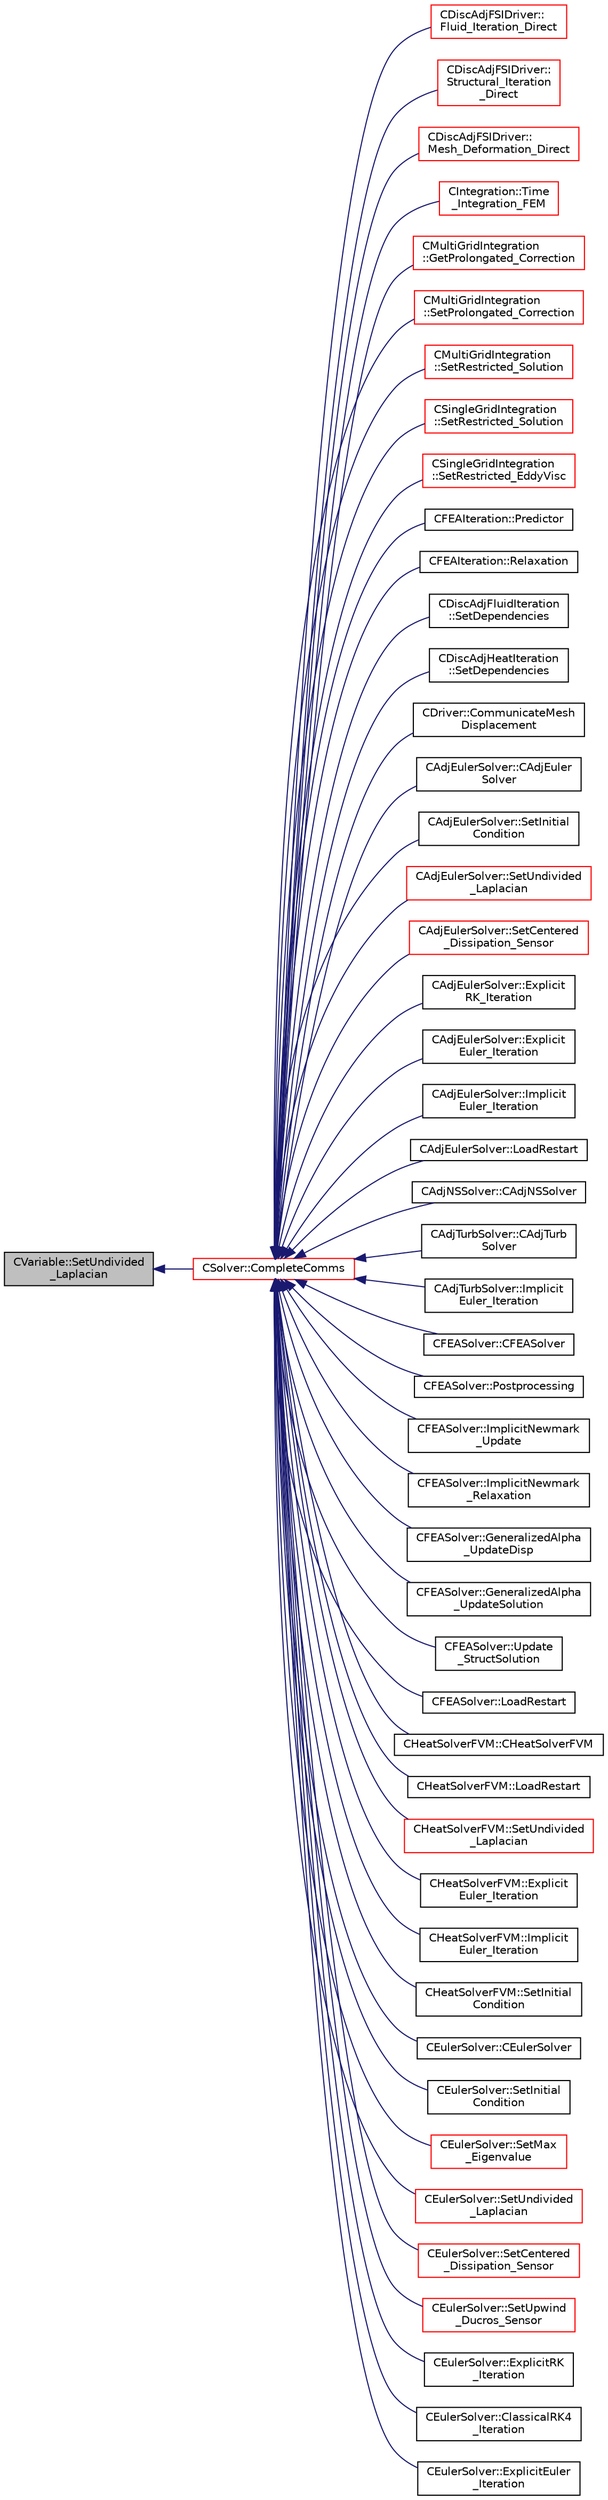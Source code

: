 digraph "CVariable::SetUndivided_Laplacian"
{
  edge [fontname="Helvetica",fontsize="10",labelfontname="Helvetica",labelfontsize="10"];
  node [fontname="Helvetica",fontsize="10",shape=record];
  rankdir="LR";
  Node6936 [label="CVariable::SetUndivided\l_Laplacian",height=0.2,width=0.4,color="black", fillcolor="grey75", style="filled", fontcolor="black"];
  Node6936 -> Node6937 [dir="back",color="midnightblue",fontsize="10",style="solid",fontname="Helvetica"];
  Node6937 [label="CSolver::CompleteComms",height=0.2,width=0.4,color="red", fillcolor="white", style="filled",URL="$class_c_solver.html#a8d3046ad54e177f0705a2bff99c1cf16",tooltip="Routine to complete the set of non-blocking communications launched by InitiateComms() and unpacking ..."];
  Node6937 -> Node6938 [dir="back",color="midnightblue",fontsize="10",style="solid",fontname="Helvetica"];
  Node6938 [label="CDiscAdjFSIDriver::\lFluid_Iteration_Direct",height=0.2,width=0.4,color="red", fillcolor="white", style="filled",URL="$class_c_disc_adj_f_s_i_driver.html#aade7f9d8b7f7f1ddccfdc62d3b1fdaa8",tooltip="Run a direct flow iteration. "];
  Node6937 -> Node6943 [dir="back",color="midnightblue",fontsize="10",style="solid",fontname="Helvetica"];
  Node6943 [label="CDiscAdjFSIDriver::\lStructural_Iteration\l_Direct",height=0.2,width=0.4,color="red", fillcolor="white", style="filled",URL="$class_c_disc_adj_f_s_i_driver.html#aef8192d6dd5451f1e496e9847c2c5c65",tooltip="Run a direct structural iteration. "];
  Node6937 -> Node6944 [dir="back",color="midnightblue",fontsize="10",style="solid",fontname="Helvetica"];
  Node6944 [label="CDiscAdjFSIDriver::\lMesh_Deformation_Direct",height=0.2,width=0.4,color="red", fillcolor="white", style="filled",URL="$class_c_disc_adj_f_s_i_driver.html#ad683500d6b3773af342165b1b18f5c59",tooltip="Run a direct mesh deformation. "];
  Node6937 -> Node6945 [dir="back",color="midnightblue",fontsize="10",style="solid",fontname="Helvetica"];
  Node6945 [label="CIntegration::Time\l_Integration_FEM",height=0.2,width=0.4,color="red", fillcolor="white", style="filled",URL="$class_c_integration.html#a4ac7acdec8fdf941a4efc90b3f82a68c",tooltip="Do the time integration (explicit or implicit) of the numerical system on a FEM framework. "];
  Node6937 -> Node6947 [dir="back",color="midnightblue",fontsize="10",style="solid",fontname="Helvetica"];
  Node6947 [label="CMultiGridIntegration\l::GetProlongated_Correction",height=0.2,width=0.4,color="red", fillcolor="white", style="filled",URL="$class_c_multi_grid_integration.html#a29bf9a6e27f43e6b71704d05105a648d",tooltip="Compute the fine grid correction from the coarse solution. "];
  Node6937 -> Node6950 [dir="back",color="midnightblue",fontsize="10",style="solid",fontname="Helvetica"];
  Node6950 [label="CMultiGridIntegration\l::SetProlongated_Correction",height=0.2,width=0.4,color="red", fillcolor="white", style="filled",URL="$class_c_multi_grid_integration.html#a5d0d450972f5c004596b3f0abdae3015",tooltip="Set the value of the corrected fine grid solution. "];
  Node6937 -> Node6951 [dir="back",color="midnightblue",fontsize="10",style="solid",fontname="Helvetica"];
  Node6951 [label="CMultiGridIntegration\l::SetRestricted_Solution",height=0.2,width=0.4,color="red", fillcolor="white", style="filled",URL="$class_c_multi_grid_integration.html#a57c0f097c58c1d36ef8156b91350fd60",tooltip="Restrict solution from fine grid to a coarse grid. "];
  Node6937 -> Node6952 [dir="back",color="midnightblue",fontsize="10",style="solid",fontname="Helvetica"];
  Node6952 [label="CSingleGridIntegration\l::SetRestricted_Solution",height=0.2,width=0.4,color="red", fillcolor="white", style="filled",URL="$class_c_single_grid_integration.html#a035bbc4f261b680a4a651aa0af69437b",tooltip="Restrict solution from fine grid to a coarse grid. "];
  Node6937 -> Node6954 [dir="back",color="midnightblue",fontsize="10",style="solid",fontname="Helvetica"];
  Node6954 [label="CSingleGridIntegration\l::SetRestricted_EddyVisc",height=0.2,width=0.4,color="red", fillcolor="white", style="filled",URL="$class_c_single_grid_integration.html#ae875067fdaf103c36391ea21343e1731",tooltip="Restrict solution from fine grid to a coarse grid. "];
  Node6937 -> Node6955 [dir="back",color="midnightblue",fontsize="10",style="solid",fontname="Helvetica"];
  Node6955 [label="CFEAIteration::Predictor",height=0.2,width=0.4,color="black", fillcolor="white", style="filled",URL="$class_c_f_e_a_iteration.html#a00a378c1b0d9b95b250e208bcf1f420e",tooltip="Predictor. "];
  Node6937 -> Node6956 [dir="back",color="midnightblue",fontsize="10",style="solid",fontname="Helvetica"];
  Node6956 [label="CFEAIteration::Relaxation",height=0.2,width=0.4,color="black", fillcolor="white", style="filled",URL="$class_c_f_e_a_iteration.html#a840bd377c7050c57cb5f81799669b59f",tooltip="Relaxation. "];
  Node6937 -> Node6957 [dir="back",color="midnightblue",fontsize="10",style="solid",fontname="Helvetica"];
  Node6957 [label="CDiscAdjFluidIteration\l::SetDependencies",height=0.2,width=0.4,color="black", fillcolor="white", style="filled",URL="$class_c_disc_adj_fluid_iteration.html#aad302b77466b001d380ca8766ba8d85c",tooltip="Compute necessary variables that depend on the conservative variables or the mesh node positions (e..."];
  Node6937 -> Node6958 [dir="back",color="midnightblue",fontsize="10",style="solid",fontname="Helvetica"];
  Node6958 [label="CDiscAdjHeatIteration\l::SetDependencies",height=0.2,width=0.4,color="black", fillcolor="white", style="filled",URL="$class_c_disc_adj_heat_iteration.html#a8098b35364d0a2a7b1fa31850714e359",tooltip="Compute necessary variables that depend on the conservative variables or the mesh node positions (e..."];
  Node6937 -> Node6959 [dir="back",color="midnightblue",fontsize="10",style="solid",fontname="Helvetica"];
  Node6959 [label="CDriver::CommunicateMesh\lDisplacement",height=0.2,width=0.4,color="black", fillcolor="white", style="filled",URL="$class_c_driver.html#ab7774dbeec50826a830714585aa45740",tooltip="Communicate the boundary mesh displacements in a python call. "];
  Node6937 -> Node6960 [dir="back",color="midnightblue",fontsize="10",style="solid",fontname="Helvetica"];
  Node6960 [label="CAdjEulerSolver::CAdjEuler\lSolver",height=0.2,width=0.4,color="black", fillcolor="white", style="filled",URL="$class_c_adj_euler_solver.html#a0a739888df9436d4707665d152a7af1a"];
  Node6937 -> Node6961 [dir="back",color="midnightblue",fontsize="10",style="solid",fontname="Helvetica"];
  Node6961 [label="CAdjEulerSolver::SetInitial\lCondition",height=0.2,width=0.4,color="black", fillcolor="white", style="filled",URL="$class_c_adj_euler_solver.html#a9b83036ab8c37a1b24350704dcfeaeb3",tooltip="Set the initial condition for the Euler Equations. "];
  Node6937 -> Node6962 [dir="back",color="midnightblue",fontsize="10",style="solid",fontname="Helvetica"];
  Node6962 [label="CAdjEulerSolver::SetUndivided\l_Laplacian",height=0.2,width=0.4,color="red", fillcolor="white", style="filled",URL="$class_c_adj_euler_solver.html#a1872318f659d74b4e12d669095ee57b5",tooltip="Compute the undivided laplacian for the adjoint solution. "];
  Node6937 -> Node6965 [dir="back",color="midnightblue",fontsize="10",style="solid",fontname="Helvetica"];
  Node6965 [label="CAdjEulerSolver::SetCentered\l_Dissipation_Sensor",height=0.2,width=0.4,color="red", fillcolor="white", style="filled",URL="$class_c_adj_euler_solver.html#af1b72ed76900f821d2f51942cb4252db",tooltip="Compute the sensor for higher order dissipation control in rotating problems. "];
  Node6937 -> Node6966 [dir="back",color="midnightblue",fontsize="10",style="solid",fontname="Helvetica"];
  Node6966 [label="CAdjEulerSolver::Explicit\lRK_Iteration",height=0.2,width=0.4,color="black", fillcolor="white", style="filled",URL="$class_c_adj_euler_solver.html#a83de159f4bd062c776f07d087414a9cf",tooltip="Update the solution using a Runge-Kutta strategy. "];
  Node6937 -> Node6967 [dir="back",color="midnightblue",fontsize="10",style="solid",fontname="Helvetica"];
  Node6967 [label="CAdjEulerSolver::Explicit\lEuler_Iteration",height=0.2,width=0.4,color="black", fillcolor="white", style="filled",URL="$class_c_adj_euler_solver.html#a2863f1ed56105b595204ac31b3dab66b",tooltip="Update the solution using a explicit Euler scheme. "];
  Node6937 -> Node6968 [dir="back",color="midnightblue",fontsize="10",style="solid",fontname="Helvetica"];
  Node6968 [label="CAdjEulerSolver::Implicit\lEuler_Iteration",height=0.2,width=0.4,color="black", fillcolor="white", style="filled",URL="$class_c_adj_euler_solver.html#af64f459bce9498b1d19d8a645d0bc2c3",tooltip="Update the solution using an implicit solver. "];
  Node6937 -> Node6969 [dir="back",color="midnightblue",fontsize="10",style="solid",fontname="Helvetica"];
  Node6969 [label="CAdjEulerSolver::LoadRestart",height=0.2,width=0.4,color="black", fillcolor="white", style="filled",URL="$class_c_adj_euler_solver.html#acaf1ae2d6c07b492ab1eeca389881731",tooltip="Load a solution from a restart file. "];
  Node6937 -> Node6970 [dir="back",color="midnightblue",fontsize="10",style="solid",fontname="Helvetica"];
  Node6970 [label="CAdjNSSolver::CAdjNSSolver",height=0.2,width=0.4,color="black", fillcolor="white", style="filled",URL="$class_c_adj_n_s_solver.html#a323f1dc7c0b9fe00d1911eeeea365d46"];
  Node6937 -> Node6971 [dir="back",color="midnightblue",fontsize="10",style="solid",fontname="Helvetica"];
  Node6971 [label="CAdjTurbSolver::CAdjTurb\lSolver",height=0.2,width=0.4,color="black", fillcolor="white", style="filled",URL="$class_c_adj_turb_solver.html#a621bdae0b081f25a67425cc037cd90a2"];
  Node6937 -> Node6972 [dir="back",color="midnightblue",fontsize="10",style="solid",fontname="Helvetica"];
  Node6972 [label="CAdjTurbSolver::Implicit\lEuler_Iteration",height=0.2,width=0.4,color="black", fillcolor="white", style="filled",URL="$class_c_adj_turb_solver.html#a2c2657818c6ecfb7984c70bf079accd3",tooltip="Update the solution using an implicit solver. "];
  Node6937 -> Node6973 [dir="back",color="midnightblue",fontsize="10",style="solid",fontname="Helvetica"];
  Node6973 [label="CFEASolver::CFEASolver",height=0.2,width=0.4,color="black", fillcolor="white", style="filled",URL="$class_c_f_e_a_solver.html#a1d4c7d17d9c7143d3079fc78fae1599d"];
  Node6937 -> Node6974 [dir="back",color="midnightblue",fontsize="10",style="solid",fontname="Helvetica"];
  Node6974 [label="CFEASolver::Postprocessing",height=0.2,width=0.4,color="black", fillcolor="white", style="filled",URL="$class_c_f_e_a_solver.html#a582bf776db03d18a985936fff4c16644",tooltip="Postprocessing. "];
  Node6937 -> Node6975 [dir="back",color="midnightblue",fontsize="10",style="solid",fontname="Helvetica"];
  Node6975 [label="CFEASolver::ImplicitNewmark\l_Update",height=0.2,width=0.4,color="black", fillcolor="white", style="filled",URL="$class_c_f_e_a_solver.html#ae2afb9595361d9ead55f76ae5d89df02",tooltip="Update the solution using an implicit Newmark solver. "];
  Node6937 -> Node6976 [dir="back",color="midnightblue",fontsize="10",style="solid",fontname="Helvetica"];
  Node6976 [label="CFEASolver::ImplicitNewmark\l_Relaxation",height=0.2,width=0.4,color="black", fillcolor="white", style="filled",URL="$class_c_f_e_a_solver.html#afc818eebdc8cd168090a1abd5764425f",tooltip="A virtual member. "];
  Node6937 -> Node6977 [dir="back",color="midnightblue",fontsize="10",style="solid",fontname="Helvetica"];
  Node6977 [label="CFEASolver::GeneralizedAlpha\l_UpdateDisp",height=0.2,width=0.4,color="black", fillcolor="white", style="filled",URL="$class_c_f_e_a_solver.html#afe622d2f1e07a01baeaebc52cb7fcd45",tooltip="Update the solution using an implicit Generalized Alpha solver. "];
  Node6937 -> Node6978 [dir="back",color="midnightblue",fontsize="10",style="solid",fontname="Helvetica"];
  Node6978 [label="CFEASolver::GeneralizedAlpha\l_UpdateSolution",height=0.2,width=0.4,color="black", fillcolor="white", style="filled",URL="$class_c_f_e_a_solver.html#ae2bac89cd2c2b5c052f21b1815ce0348",tooltip="Update the solution using an implicit Generalized Alpha solver. "];
  Node6937 -> Node6979 [dir="back",color="midnightblue",fontsize="10",style="solid",fontname="Helvetica"];
  Node6979 [label="CFEASolver::Update\l_StructSolution",height=0.2,width=0.4,color="black", fillcolor="white", style="filled",URL="$class_c_f_e_a_solver.html#a564968575d62fc76612e8be5804652bd",tooltip="Aitken&#39;s relaxation of the solution. "];
  Node6937 -> Node6980 [dir="back",color="midnightblue",fontsize="10",style="solid",fontname="Helvetica"];
  Node6980 [label="CFEASolver::LoadRestart",height=0.2,width=0.4,color="black", fillcolor="white", style="filled",URL="$class_c_f_e_a_solver.html#a5f70ded742a6204f439628d029ac294a",tooltip="Load a solution from a restart file. "];
  Node6937 -> Node6981 [dir="back",color="midnightblue",fontsize="10",style="solid",fontname="Helvetica"];
  Node6981 [label="CHeatSolverFVM::CHeatSolverFVM",height=0.2,width=0.4,color="black", fillcolor="white", style="filled",URL="$class_c_heat_solver_f_v_m.html#a42af03c3f465c905fbc3ecbee398f5be",tooltip="Constructor of the class. "];
  Node6937 -> Node6982 [dir="back",color="midnightblue",fontsize="10",style="solid",fontname="Helvetica"];
  Node6982 [label="CHeatSolverFVM::LoadRestart",height=0.2,width=0.4,color="black", fillcolor="white", style="filled",URL="$class_c_heat_solver_f_v_m.html#a206fdd2ca3b6c1a050945a07dc38bd80",tooltip="Load a solution from a restart file. "];
  Node6937 -> Node6983 [dir="back",color="midnightblue",fontsize="10",style="solid",fontname="Helvetica"];
  Node6983 [label="CHeatSolverFVM::SetUndivided\l_Laplacian",height=0.2,width=0.4,color="red", fillcolor="white", style="filled",URL="$class_c_heat_solver_f_v_m.html#a62fe1f80d82f024d872943869e2fef83",tooltip="Compute the undivided laplacian for the solution. "];
  Node6937 -> Node6985 [dir="back",color="midnightblue",fontsize="10",style="solid",fontname="Helvetica"];
  Node6985 [label="CHeatSolverFVM::Explicit\lEuler_Iteration",height=0.2,width=0.4,color="black", fillcolor="white", style="filled",URL="$class_c_heat_solver_f_v_m.html#ac72e3e231d74967d368bf1cb7345535a",tooltip="Update the solution using an explicit solver. "];
  Node6937 -> Node6986 [dir="back",color="midnightblue",fontsize="10",style="solid",fontname="Helvetica"];
  Node6986 [label="CHeatSolverFVM::Implicit\lEuler_Iteration",height=0.2,width=0.4,color="black", fillcolor="white", style="filled",URL="$class_c_heat_solver_f_v_m.html#a604f660ae9da06eae59363f83a98843e",tooltip="Update the solution using an implicit solver. "];
  Node6937 -> Node6987 [dir="back",color="midnightblue",fontsize="10",style="solid",fontname="Helvetica"];
  Node6987 [label="CHeatSolverFVM::SetInitial\lCondition",height=0.2,width=0.4,color="black", fillcolor="white", style="filled",URL="$class_c_heat_solver_f_v_m.html#ad7abcac73bd5dbcaea0bb053a24fd571",tooltip="Set the initial condition for the FEM structural problem. "];
  Node6937 -> Node6988 [dir="back",color="midnightblue",fontsize="10",style="solid",fontname="Helvetica"];
  Node6988 [label="CEulerSolver::CEulerSolver",height=0.2,width=0.4,color="black", fillcolor="white", style="filled",URL="$class_c_euler_solver.html#ae1e74218b4e943111b100d7ddcbd4db9"];
  Node6937 -> Node6989 [dir="back",color="midnightblue",fontsize="10",style="solid",fontname="Helvetica"];
  Node6989 [label="CEulerSolver::SetInitial\lCondition",height=0.2,width=0.4,color="black", fillcolor="white", style="filled",URL="$class_c_euler_solver.html#acd432e102632a115b8a1821f58b21340",tooltip="Set the initial condition for the Euler Equations. "];
  Node6937 -> Node6990 [dir="back",color="midnightblue",fontsize="10",style="solid",fontname="Helvetica"];
  Node6990 [label="CEulerSolver::SetMax\l_Eigenvalue",height=0.2,width=0.4,color="red", fillcolor="white", style="filled",URL="$class_c_euler_solver.html#a76f7fdf349ae41c6f0cf4df82b571fb1",tooltip="Compute the max eigenvalue. "];
  Node6937 -> Node6993 [dir="back",color="midnightblue",fontsize="10",style="solid",fontname="Helvetica"];
  Node6993 [label="CEulerSolver::SetUndivided\l_Laplacian",height=0.2,width=0.4,color="red", fillcolor="white", style="filled",URL="$class_c_euler_solver.html#adc7c82a25b8be22b16b5452c1992744f",tooltip="Compute the undivided laplacian for the solution, except the energy equation. "];
  Node6937 -> Node6994 [dir="back",color="midnightblue",fontsize="10",style="solid",fontname="Helvetica"];
  Node6994 [label="CEulerSolver::SetCentered\l_Dissipation_Sensor",height=0.2,width=0.4,color="red", fillcolor="white", style="filled",URL="$class_c_euler_solver.html#a2f4e3619ae65c63cbda1ef2098441ab4",tooltip="Compute a pressure sensor switch. "];
  Node6937 -> Node6995 [dir="back",color="midnightblue",fontsize="10",style="solid",fontname="Helvetica"];
  Node6995 [label="CEulerSolver::SetUpwind\l_Ducros_Sensor",height=0.2,width=0.4,color="red", fillcolor="white", style="filled",URL="$class_c_euler_solver.html#aad67b818e2f5c133118d2a4cca7845f3",tooltip="Compute Ducros Sensor for Roe Dissipation. "];
  Node6937 -> Node6996 [dir="back",color="midnightblue",fontsize="10",style="solid",fontname="Helvetica"];
  Node6996 [label="CEulerSolver::ExplicitRK\l_Iteration",height=0.2,width=0.4,color="black", fillcolor="white", style="filled",URL="$class_c_euler_solver.html#ac3d1b3a1fee6613906b56a9698bfe680",tooltip="Update the solution using a Runge-Kutta scheme. "];
  Node6937 -> Node6997 [dir="back",color="midnightblue",fontsize="10",style="solid",fontname="Helvetica"];
  Node6997 [label="CEulerSolver::ClassicalRK4\l_Iteration",height=0.2,width=0.4,color="black", fillcolor="white", style="filled",URL="$class_c_euler_solver.html#ad87a9109a645f0ea9e38336d2a6bf196",tooltip="Update the solution using the classical fourth-order Runge-Kutta scheme. "];
  Node6937 -> Node6998 [dir="back",color="midnightblue",fontsize="10",style="solid",fontname="Helvetica"];
  Node6998 [label="CEulerSolver::ExplicitEuler\l_Iteration",height=0.2,width=0.4,color="black", fillcolor="white", style="filled",URL="$class_c_euler_solver.html#a1f798a3f88873d6d634b90f8816eccde",tooltip="Update the solution using the explicit Euler scheme. "];
}
